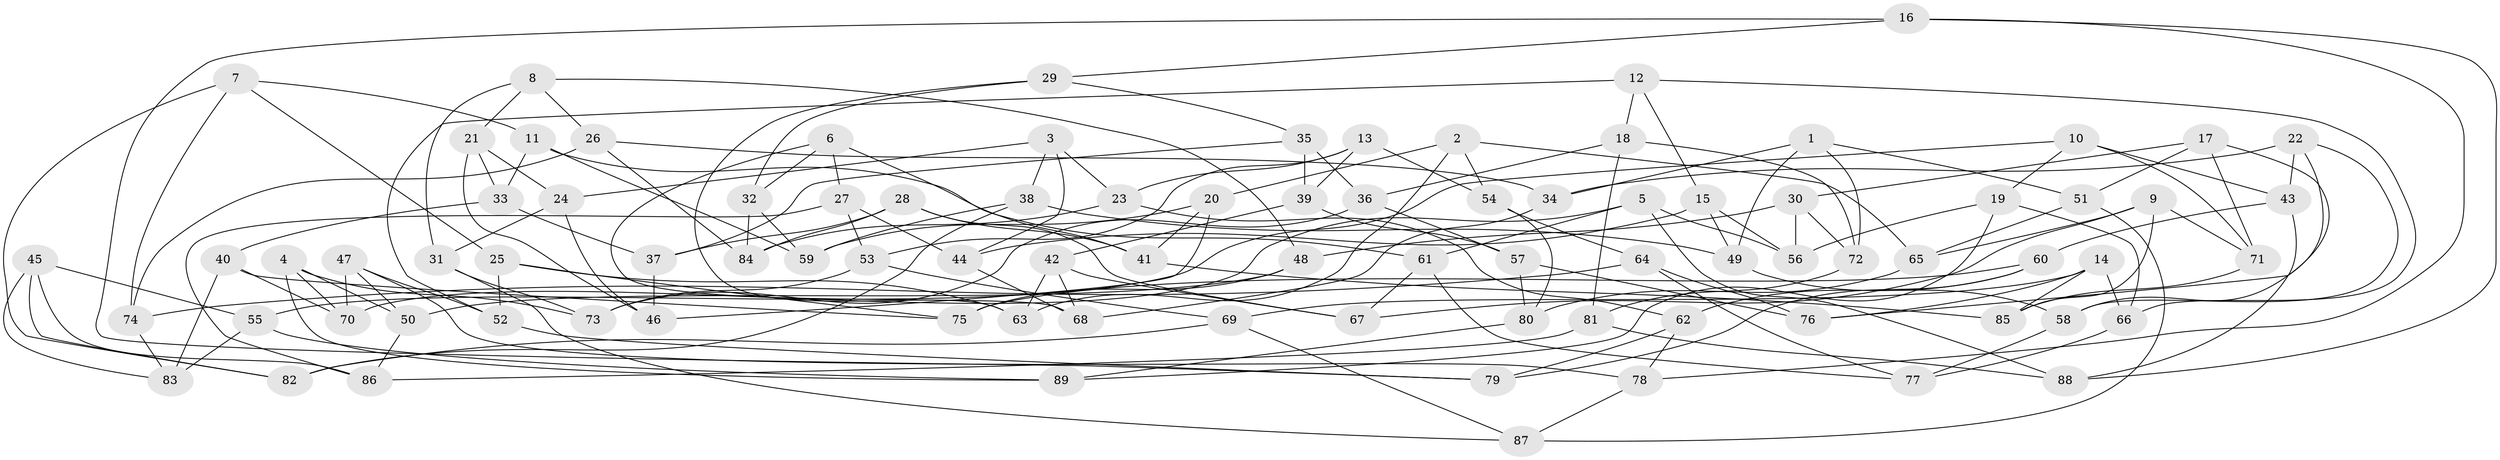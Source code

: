 // Generated by graph-tools (version 1.1) at 2025/59/03/09/25 04:59:31]
// undirected, 89 vertices, 178 edges
graph export_dot {
graph [start="1"]
  node [color=gray90,style=filled];
  1;
  2;
  3;
  4;
  5;
  6;
  7;
  8;
  9;
  10;
  11;
  12;
  13;
  14;
  15;
  16;
  17;
  18;
  19;
  20;
  21;
  22;
  23;
  24;
  25;
  26;
  27;
  28;
  29;
  30;
  31;
  32;
  33;
  34;
  35;
  36;
  37;
  38;
  39;
  40;
  41;
  42;
  43;
  44;
  45;
  46;
  47;
  48;
  49;
  50;
  51;
  52;
  53;
  54;
  55;
  56;
  57;
  58;
  59;
  60;
  61;
  62;
  63;
  64;
  65;
  66;
  67;
  68;
  69;
  70;
  71;
  72;
  73;
  74;
  75;
  76;
  77;
  78;
  79;
  80;
  81;
  82;
  83;
  84;
  85;
  86;
  87;
  88;
  89;
  1 -- 34;
  1 -- 49;
  1 -- 72;
  1 -- 51;
  2 -- 20;
  2 -- 54;
  2 -- 63;
  2 -- 65;
  3 -- 24;
  3 -- 44;
  3 -- 23;
  3 -- 38;
  4 -- 50;
  4 -- 70;
  4 -- 89;
  4 -- 73;
  5 -- 61;
  5 -- 70;
  5 -- 88;
  5 -- 56;
  6 -- 68;
  6 -- 32;
  6 -- 41;
  6 -- 27;
  7 -- 82;
  7 -- 74;
  7 -- 11;
  7 -- 25;
  8 -- 31;
  8 -- 26;
  8 -- 48;
  8 -- 21;
  9 -- 71;
  9 -- 65;
  9 -- 85;
  9 -- 67;
  10 -- 43;
  10 -- 55;
  10 -- 19;
  10 -- 71;
  11 -- 61;
  11 -- 33;
  11 -- 59;
  12 -- 15;
  12 -- 66;
  12 -- 52;
  12 -- 18;
  13 -- 23;
  13 -- 54;
  13 -- 53;
  13 -- 39;
  14 -- 76;
  14 -- 69;
  14 -- 85;
  14 -- 66;
  15 -- 44;
  15 -- 56;
  15 -- 49;
  16 -- 79;
  16 -- 88;
  16 -- 29;
  16 -- 78;
  17 -- 58;
  17 -- 71;
  17 -- 30;
  17 -- 51;
  18 -- 72;
  18 -- 81;
  18 -- 36;
  19 -- 89;
  19 -- 56;
  19 -- 66;
  20 -- 59;
  20 -- 46;
  20 -- 41;
  21 -- 33;
  21 -- 24;
  21 -- 46;
  22 -- 34;
  22 -- 76;
  22 -- 43;
  22 -- 58;
  23 -- 84;
  23 -- 62;
  24 -- 31;
  24 -- 46;
  25 -- 63;
  25 -- 75;
  25 -- 52;
  26 -- 34;
  26 -- 84;
  26 -- 74;
  27 -- 53;
  27 -- 44;
  27 -- 86;
  28 -- 41;
  28 -- 37;
  28 -- 67;
  28 -- 84;
  29 -- 32;
  29 -- 35;
  29 -- 63;
  30 -- 72;
  30 -- 56;
  30 -- 48;
  31 -- 73;
  31 -- 87;
  32 -- 84;
  32 -- 59;
  33 -- 40;
  33 -- 37;
  34 -- 68;
  35 -- 36;
  35 -- 39;
  35 -- 37;
  36 -- 73;
  36 -- 57;
  37 -- 46;
  38 -- 49;
  38 -- 59;
  38 -- 82;
  39 -- 57;
  39 -- 42;
  40 -- 83;
  40 -- 70;
  40 -- 75;
  41 -- 85;
  42 -- 63;
  42 -- 67;
  42 -- 68;
  43 -- 60;
  43 -- 88;
  44 -- 68;
  45 -- 83;
  45 -- 55;
  45 -- 82;
  45 -- 86;
  47 -- 52;
  47 -- 70;
  47 -- 50;
  47 -- 78;
  48 -- 50;
  48 -- 75;
  49 -- 58;
  50 -- 86;
  51 -- 87;
  51 -- 65;
  52 -- 79;
  53 -- 73;
  53 -- 69;
  54 -- 64;
  54 -- 80;
  55 -- 89;
  55 -- 83;
  57 -- 80;
  57 -- 76;
  58 -- 77;
  60 -- 79;
  60 -- 75;
  60 -- 62;
  61 -- 77;
  61 -- 67;
  62 -- 78;
  62 -- 79;
  64 -- 74;
  64 -- 77;
  64 -- 76;
  65 -- 80;
  66 -- 77;
  69 -- 82;
  69 -- 87;
  71 -- 85;
  72 -- 81;
  74 -- 83;
  78 -- 87;
  80 -- 89;
  81 -- 86;
  81 -- 88;
}
